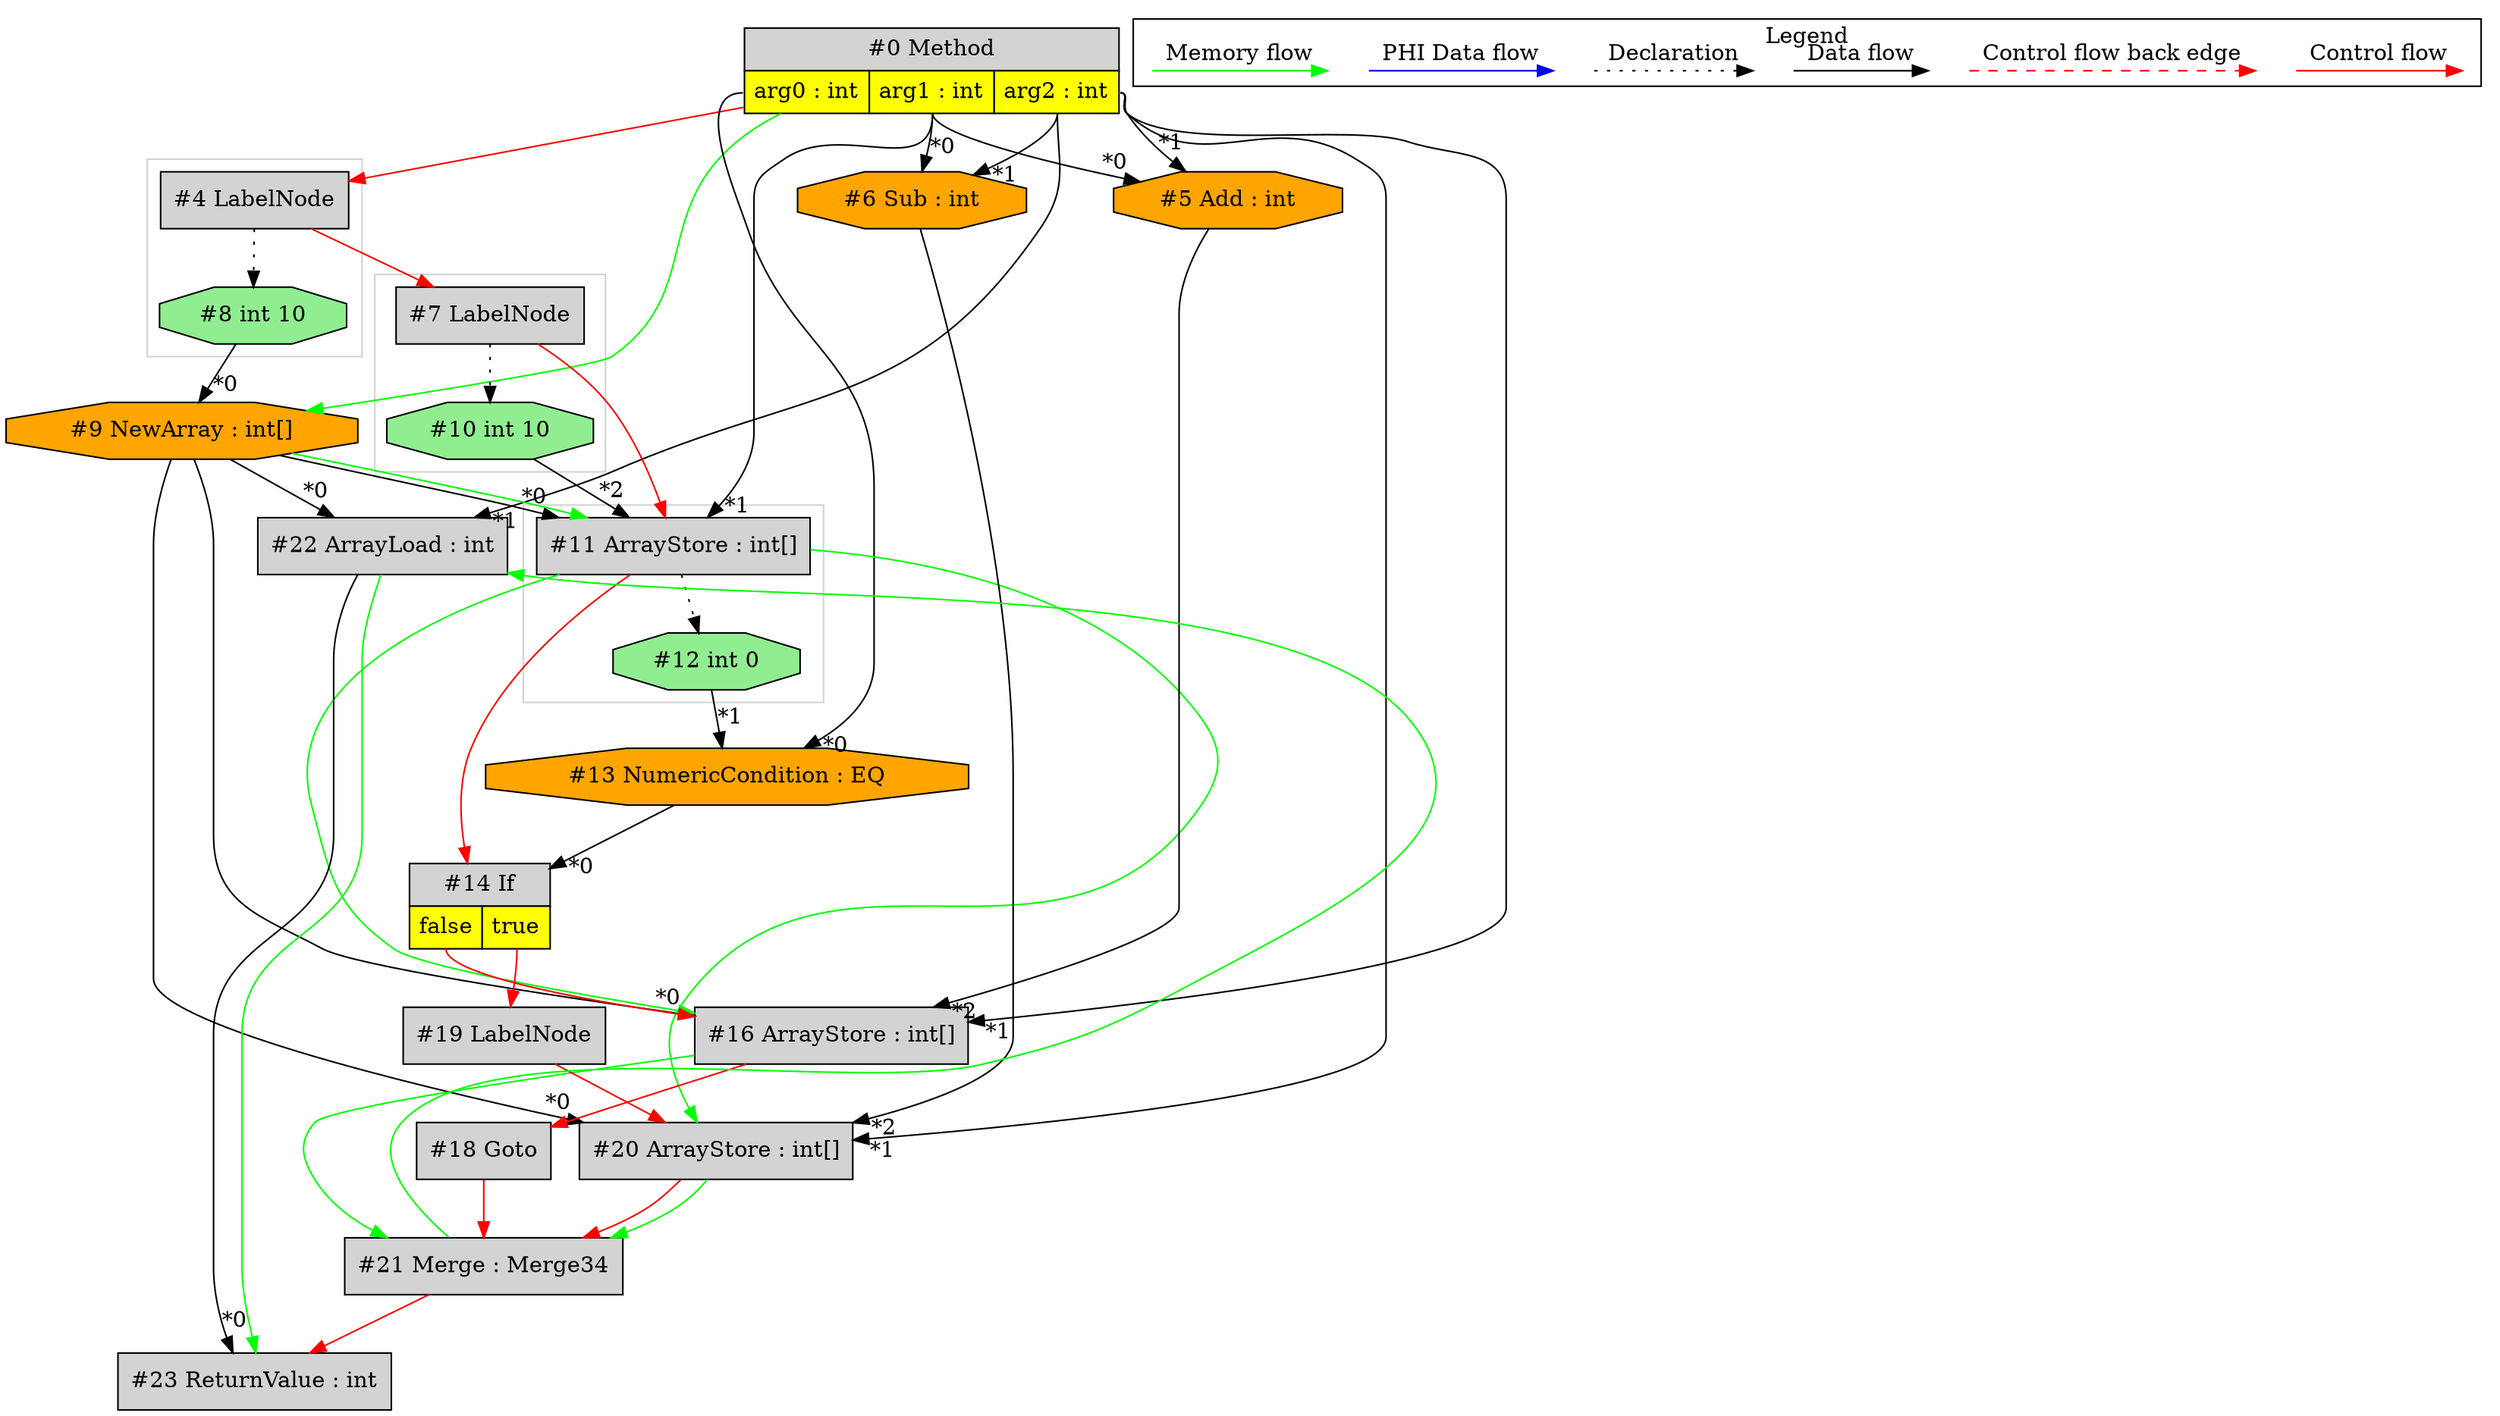 digraph {
 ordering="in";
 node0[margin="0", label=<<table border="0" cellborder="1" cellspacing="0" cellpadding="5"><tr><td colspan="3">#0 Method</td></tr><tr><td port="prj1" bgcolor="yellow">arg0 : int</td><td port="prj2" bgcolor="yellow">arg1 : int</td><td port="prj3" bgcolor="yellow">arg2 : int</td></tr></table>>,shape=none, fillcolor=lightgrey, style=filled];
 node9[label="#9 NewArray : int[]",shape=octagon, fillcolor=orange, style=filled];
 node8 -> node9[headlabel="*0", labeldistance=2];
 node0 -> node9[labeldistance=2, color=green, constraint=false];
 node8[label="#8 int 10",shape=octagon, fillcolor=lightgreen, style=filled];
 node4 -> node8[style=dotted];
 node4[label="#4 LabelNode",shape=box, fillcolor=lightgrey, style=filled];
 node0 -> node4[labeldistance=2, color=red, fontcolor=red];
 node7[label="#7 LabelNode",shape=box, fillcolor=lightgrey, style=filled];
 node4 -> node7[labeldistance=2, color=red, fontcolor=red];
 node11[label="#11 ArrayStore : int[]",shape=box, fillcolor=lightgrey, style=filled];
 node9 -> node11[headlabel="*0", labeldistance=2];
 node0:prj2 -> node11[headlabel="*1", labeldistance=2];
 node10 -> node11[headlabel="*2", labeldistance=2];
 node9 -> node11[labeldistance=2, color=green, constraint=false];
 node7 -> node11[labeldistance=2, color=red, fontcolor=red];
 node10[label="#10 int 10",shape=octagon, fillcolor=lightgreen, style=filled];
 node7 -> node10[style=dotted];
 node6[label="#6 Sub : int",shape=octagon, fillcolor=orange, style=filled];
 node0:prj2 -> node6[headlabel="*0", labeldistance=2];
 node0:prj3 -> node6[headlabel="*1", labeldistance=2];
 node16[label="#16 ArrayStore : int[]",shape=box, fillcolor=lightgrey, style=filled];
 node9 -> node16[headlabel="*0", labeldistance=2];
 node0:prj3 -> node16[headlabel="*1", labeldistance=2];
 node5 -> node16[headlabel="*2", labeldistance=2];
 node11 -> node16[labeldistance=2, color=green, constraint=false];
 node14:prj15 -> node16[labeldistance=2, color=red, fontcolor=red];
 node14[margin="0", label=<<table border="0" cellborder="1" cellspacing="0" cellpadding="5"><tr><td colspan="2">#14 If</td></tr><tr><td port="prj15" bgcolor="yellow">false</td><td port="prj17" bgcolor="yellow">true</td></tr></table>>,shape=none, fillcolor=lightgrey, style=filled];
 node13 -> node14[headlabel="*0", labeldistance=2];
 node11 -> node14[labeldistance=2, color=red, fontcolor=red];
 node13[label="#13 NumericCondition : EQ",shape=octagon, fillcolor=orange, style=filled];
 node0:prj1 -> node13[headlabel="*0", labeldistance=2];
 node12 -> node13[headlabel="*1", labeldistance=2];
 node12[label="#12 int 0",shape=octagon, fillcolor=lightgreen, style=filled];
 node11 -> node12[style=dotted];
 node19[label="#19 LabelNode",shape=box, fillcolor=lightgrey, style=filled];
 node14:prj17 -> node19[labeldistance=2, color=red, fontcolor=red];
 node20[label="#20 ArrayStore : int[]",shape=box, fillcolor=lightgrey, style=filled];
 node9 -> node20[headlabel="*0", labeldistance=2];
 node0:prj3 -> node20[headlabel="*1", labeldistance=2];
 node6 -> node20[headlabel="*2", labeldistance=2];
 node11 -> node20[labeldistance=2, color=green, constraint=false];
 node19 -> node20[labeldistance=2, color=red, fontcolor=red];
 node21[label="#21 Merge : Merge34",shape=box, fillcolor=lightgrey, style=filled];
 node18 -> node21[labeldistance=2, color=red, fontcolor=red];
 node20 -> node21[labeldistance=2, color=red, fontcolor=red];
 node16 -> node21[labeldistance=2, color=green, constraint=false];
 node20 -> node21[labeldistance=2, color=green, constraint=false];
 node18[label="#18 Goto",shape=box, fillcolor=lightgrey, style=filled];
 node16 -> node18[labeldistance=2, color=red, fontcolor=red];
 node23[label="#23 ReturnValue : int",shape=box, fillcolor=lightgrey, style=filled];
 node22 -> node23[headlabel="*0", labeldistance=2];
 node21 -> node23[labeldistance=2, color=red, fontcolor=red];
 node22 -> node23[labeldistance=2, color=green, constraint=false];
 node22[label="#22 ArrayLoad : int",shape=box, fillcolor=lightgrey, style=filled];
 node9 -> node22[headlabel="*0", labeldistance=2];
 node0:prj3 -> node22[headlabel="*1", labeldistance=2];
 node21 -> node22[labeldistance=2, color=green, constraint=false];
 node5[label="#5 Add : int",shape=octagon, fillcolor=orange, style=filled];
 node0:prj2 -> node5[headlabel="*0", labeldistance=2];
 node0:prj3 -> node5[headlabel="*1", labeldistance=2];
 subgraph cluster_0 {
  color=lightgray;
  node4;
  node8;
 }
 subgraph cluster_1 {
  color=lightgray;
  node11;
  node12;
 }
 subgraph cluster_2 {
  color=lightgray;
  node7;
  node10;
 }
 subgraph cluster_000 {
  label = "Legend";
  node [shape=point]
  {
   rank=same;
   c0 [style = invis];
   c1 [style = invis];
   c2 [style = invis];
   c3 [style = invis];
   d0 [style = invis];
   d1 [style = invis];
   d2 [style = invis];
   d3 [style = invis];
   d4 [style = invis];
   d5 [style = invis];
   d6 [style = invis];
   d7 [style = invis];
  }
  c0 -> c1 [label="Control flow", style=solid, color=red]
  c2 -> c3 [label="Control flow back edge", style=dashed, color=red]
  d0 -> d1 [label="Data flow"]
  d2 -> d3 [label="Declaration", style=dotted]
  d4 -> d5 [label="PHI Data flow", color=blue]
  d6 -> d7 [label="Memory flow", color=green]
 }

}
